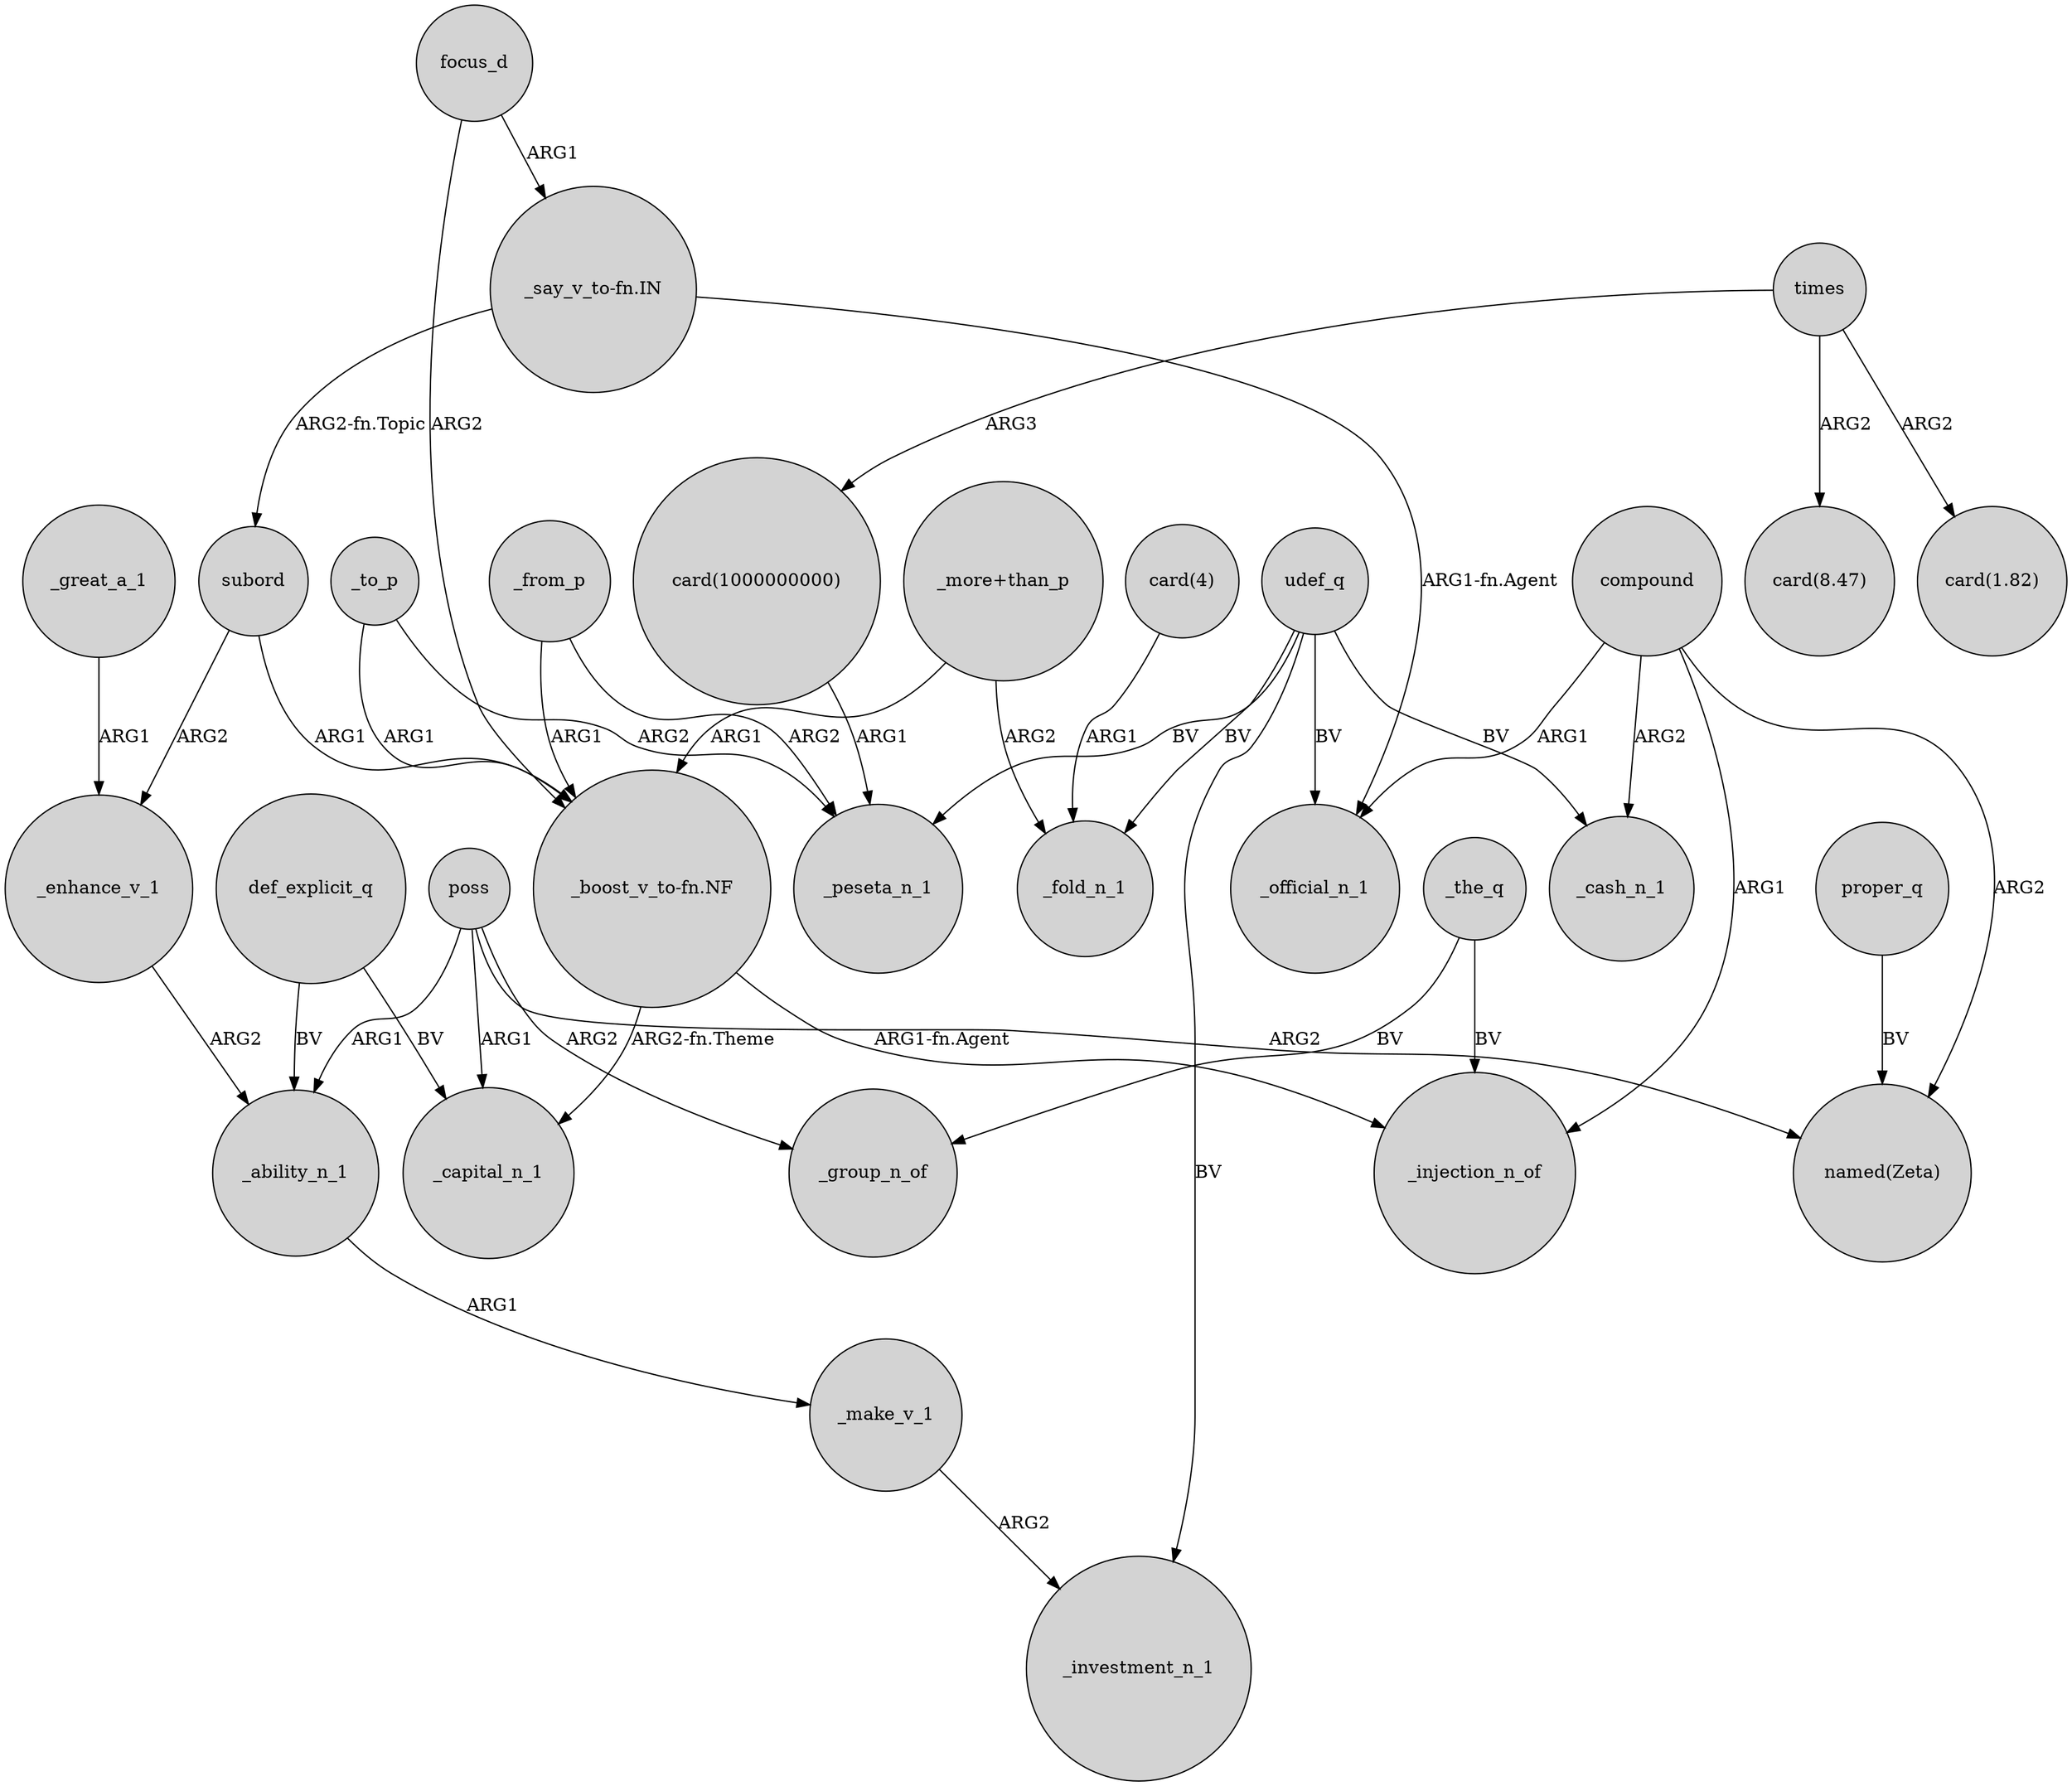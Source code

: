 digraph {
	node [shape=circle style=filled]
	focus_d -> "_boost_v_to-fn.NF" [label=ARG2]
	def_explicit_q -> _capital_n_1 [label=BV]
	_from_p -> "_boost_v_to-fn.NF" [label=ARG1]
	"card(4)" -> _fold_n_1 [label=ARG1]
	subord -> _enhance_v_1 [label=ARG2]
	_to_p -> "_boost_v_to-fn.NF" [label=ARG1]
	udef_q -> _cash_n_1 [label=BV]
	"_say_v_to-fn.IN" -> _official_n_1 [label="ARG1-fn.Agent"]
	"_more+than_p" -> "_boost_v_to-fn.NF" [label=ARG1]
	_the_q -> _group_n_of [label=BV]
	times -> "card(1000000000)" [label=ARG3]
	_make_v_1 -> _investment_n_1 [label=ARG2]
	compound -> _injection_n_of [label=ARG1]
	poss -> _ability_n_1 [label=ARG1]
	def_explicit_q -> _ability_n_1 [label=BV]
	_ability_n_1 -> _make_v_1 [label=ARG1]
	_from_p -> _peseta_n_1 [label=ARG2]
	_to_p -> _peseta_n_1 [label=ARG2]
	compound -> "named(Zeta)" [label=ARG2]
	"_boost_v_to-fn.NF" -> _injection_n_of [label="ARG1-fn.Agent"]
	poss -> _group_n_of [label=ARG2]
	"_more+than_p" -> _fold_n_1 [label=ARG2]
	"card(1000000000)" -> _peseta_n_1 [label=ARG1]
	_great_a_1 -> _enhance_v_1 [label=ARG1]
	udef_q -> _official_n_1 [label=BV]
	_the_q -> _injection_n_of [label=BV]
	udef_q -> _fold_n_1 [label=BV]
	subord -> "_boost_v_to-fn.NF" [label=ARG1]
	"_say_v_to-fn.IN" -> subord [label="ARG2-fn.Topic"]
	compound -> _official_n_1 [label=ARG1]
	udef_q -> _investment_n_1 [label=BV]
	compound -> _cash_n_1 [label=ARG2]
	udef_q -> _peseta_n_1 [label=BV]
	poss -> _capital_n_1 [label=ARG1]
	"_boost_v_to-fn.NF" -> _capital_n_1 [label="ARG2-fn.Theme"]
	_enhance_v_1 -> _ability_n_1 [label=ARG2]
	proper_q -> "named(Zeta)" [label=BV]
	times -> "card(8.47)" [label=ARG2]
	poss -> "named(Zeta)" [label=ARG2]
	focus_d -> "_say_v_to-fn.IN" [label=ARG1]
	times -> "card(1.82)" [label=ARG2]
}
